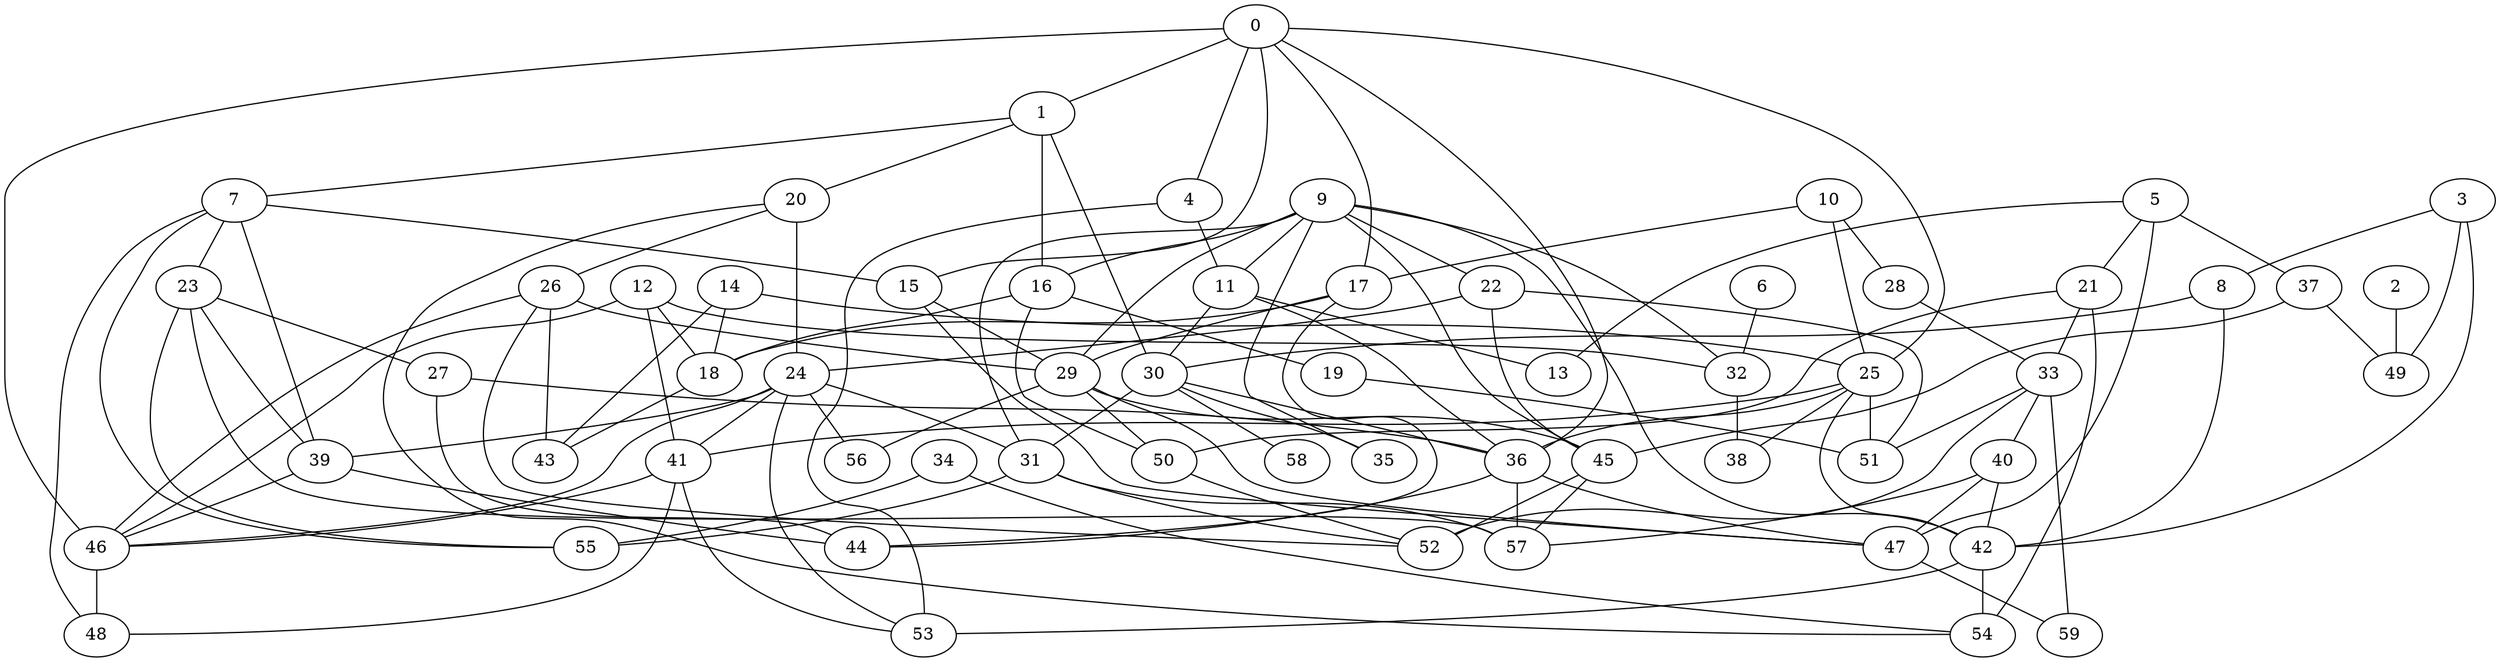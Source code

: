 strict graph  {
0;
1;
2;
3;
4;
5;
6;
7;
8;
9;
10;
11;
12;
13;
14;
15;
16;
17;
18;
19;
20;
21;
22;
23;
24;
25;
26;
27;
28;
29;
30;
31;
32;
33;
34;
35;
36;
37;
38;
39;
40;
41;
42;
43;
44;
45;
46;
47;
48;
49;
50;
51;
52;
53;
54;
55;
56;
57;
58;
59;
0 -- 1  [weight=6000];
0 -- 36  [weight=2000];
0 -- 25  [weight=7000];
0 -- 4  [weight=2000];
0 -- 46  [weight=7000];
0 -- 17  [weight=5000];
0 -- 15  [weight=6000];
1 -- 16  [weight=3000];
1 -- 30  [weight=5000];
1 -- 7  [weight=6000];
1 -- 20  [weight=7000];
2 -- 49  [weight=6000];
3 -- 49  [weight=6000];
3 -- 42  [weight=4000];
3 -- 8  [weight=6000];
4 -- 11  [weight=1000];
4 -- 53  [weight=2000];
5 -- 37  [weight=5000];
5 -- 21  [weight=2000];
5 -- 47  [weight=5000];
5 -- 13  [weight=2000];
6 -- 32  [weight=1000];
7 -- 39  [weight=5000];
7 -- 48  [weight=6000];
7 -- 15  [weight=2000];
7 -- 55  [weight=5000];
7 -- 23  [weight=2000];
8 -- 42  [weight=4000];
8 -- 30  [weight=5000];
9 -- 22  [weight=3000];
9 -- 29  [weight=4000];
9 -- 42  [weight=4000];
9 -- 32  [weight=6000];
9 -- 35  [weight=1000];
9 -- 45  [weight=4000];
9 -- 11  [weight=1000];
9 -- 31  [weight=4000];
9 -- 16  [weight=6000];
10 -- 17  [weight=6000];
10 -- 28  [weight=4000];
10 -- 25  [weight=6000];
11 -- 13  [weight=7000];
11 -- 30  [weight=3000];
11 -- 36  [weight=1000];
12 -- 18  [weight=7000];
12 -- 46  [weight=2000];
12 -- 32  [weight=2000];
12 -- 41  [weight=2000];
14 -- 43  [weight=1000];
14 -- 25  [weight=3000];
14 -- 18  [weight=4000];
15 -- 47  [weight=3000];
15 -- 29  [weight=5000];
16 -- 18  [weight=1000];
16 -- 19  [weight=3000];
16 -- 50  [weight=5000];
17 -- 44  [weight=2000];
17 -- 18  [weight=4000];
17 -- 29  [weight=6000];
18 -- 43  [weight=6000];
19 -- 51  [weight=4000];
20 -- 24  [weight=5000];
20 -- 26  [weight=7000];
20 -- 54  [weight=1000];
21 -- 50  [weight=1000];
21 -- 54  [weight=7000];
21 -- 33  [weight=7000];
22 -- 45  [weight=7000];
22 -- 51  [weight=6000];
22 -- 24  [weight=2000];
23 -- 39  [weight=1000];
23 -- 27  [weight=1000];
23 -- 55  [weight=5000];
23 -- 57  [weight=7000];
24 -- 41  [weight=3000];
24 -- 39  [weight=6000];
24 -- 53  [weight=4000];
24 -- 31  [weight=6000];
24 -- 56  [weight=3000];
24 -- 46  [weight=3000];
25 -- 51  [weight=2000];
25 -- 38  [weight=5000];
25 -- 41  [weight=5000];
25 -- 36  [weight=5000];
25 -- 42  [weight=1000];
26 -- 52  [weight=4000];
26 -- 46  [weight=5000];
26 -- 29  [weight=4000];
26 -- 43  [weight=4000];
27 -- 44  [weight=2000];
27 -- 36  [weight=2000];
28 -- 33  [weight=4000];
29 -- 56  [weight=3000];
29 -- 47  [weight=1000];
29 -- 50  [weight=3000];
29 -- 45  [weight=2000];
30 -- 36  [weight=3000];
30 -- 31  [weight=3000];
30 -- 58  [weight=1000];
30 -- 35  [weight=1000];
31 -- 57  [weight=7000];
31 -- 52  [weight=2000];
31 -- 55  [weight=6000];
32 -- 38  [weight=1000];
33 -- 40  [weight=7000];
33 -- 51  [weight=1000];
33 -- 52  [weight=4000];
33 -- 59  [weight=5000];
34 -- 54  [weight=5000];
34 -- 55  [weight=7000];
36 -- 44  [weight=4000];
36 -- 57  [weight=6000];
36 -- 47  [weight=4000];
37 -- 49  [weight=3000];
37 -- 45  [weight=4000];
39 -- 46  [weight=1000];
39 -- 44  [weight=1000];
40 -- 57  [weight=7000];
40 -- 42  [weight=3000];
40 -- 47  [weight=1000];
41 -- 48  [weight=4000];
41 -- 46  [weight=2000];
41 -- 53  [weight=4000];
42 -- 54  [weight=6000];
42 -- 53  [weight=7000];
45 -- 52  [weight=4000];
45 -- 57  [weight=2000];
46 -- 48  [weight=3000];
47 -- 59  [weight=5000];
50 -- 52  [weight=1000];
}
